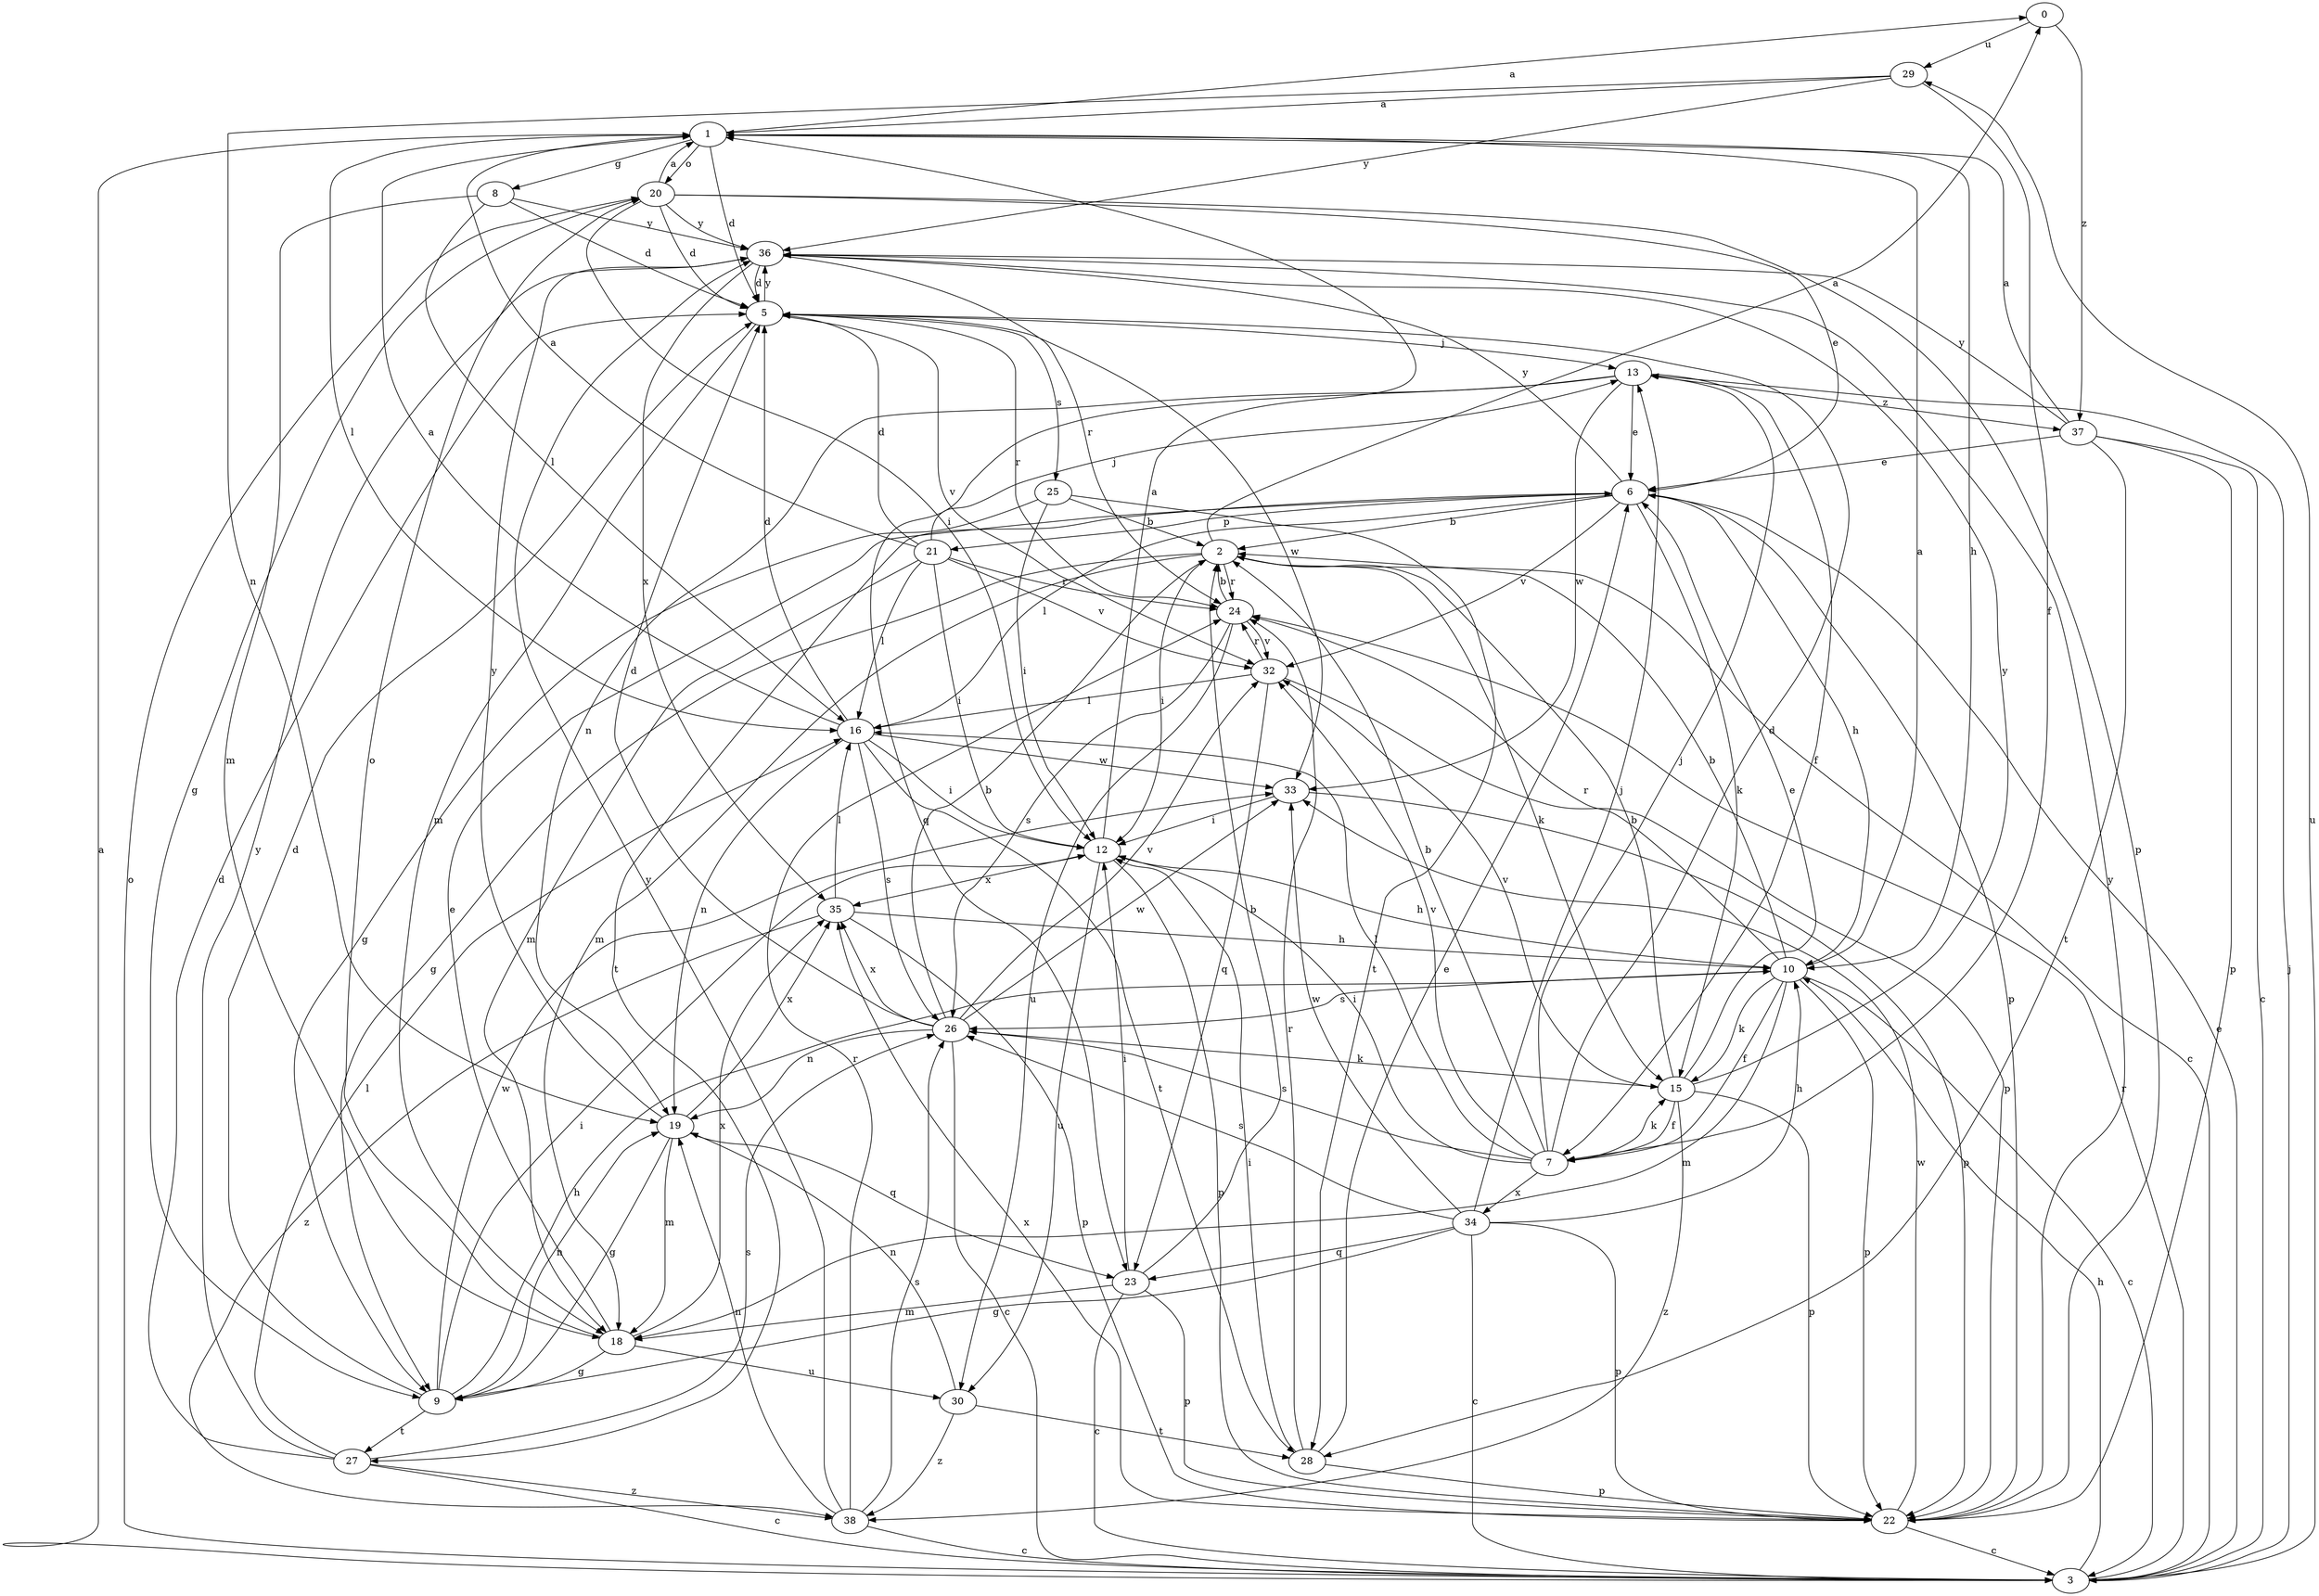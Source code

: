strict digraph  {
0;
1;
2;
3;
5;
6;
7;
8;
9;
10;
12;
13;
15;
16;
18;
19;
20;
21;
22;
23;
24;
25;
26;
27;
28;
29;
30;
32;
33;
34;
35;
36;
37;
38;
0 -> 29  [label=u];
0 -> 37  [label=z];
1 -> 0  [label=a];
1 -> 5  [label=d];
1 -> 8  [label=g];
1 -> 10  [label=h];
1 -> 16  [label=l];
1 -> 20  [label=o];
2 -> 0  [label=a];
2 -> 3  [label=c];
2 -> 9  [label=g];
2 -> 12  [label=i];
2 -> 15  [label=k];
2 -> 18  [label=m];
2 -> 24  [label=r];
3 -> 1  [label=a];
3 -> 6  [label=e];
3 -> 10  [label=h];
3 -> 13  [label=j];
3 -> 20  [label=o];
3 -> 24  [label=r];
3 -> 29  [label=u];
5 -> 13  [label=j];
5 -> 18  [label=m];
5 -> 24  [label=r];
5 -> 25  [label=s];
5 -> 32  [label=v];
5 -> 33  [label=w];
5 -> 36  [label=y];
6 -> 2  [label=b];
6 -> 10  [label=h];
6 -> 15  [label=k];
6 -> 16  [label=l];
6 -> 21  [label=p];
6 -> 22  [label=p];
6 -> 27  [label=t];
6 -> 32  [label=v];
6 -> 36  [label=y];
7 -> 2  [label=b];
7 -> 5  [label=d];
7 -> 12  [label=i];
7 -> 13  [label=j];
7 -> 15  [label=k];
7 -> 16  [label=l];
7 -> 26  [label=s];
7 -> 32  [label=v];
7 -> 34  [label=x];
8 -> 5  [label=d];
8 -> 16  [label=l];
8 -> 18  [label=m];
8 -> 36  [label=y];
9 -> 5  [label=d];
9 -> 10  [label=h];
9 -> 12  [label=i];
9 -> 19  [label=n];
9 -> 27  [label=t];
9 -> 33  [label=w];
10 -> 1  [label=a];
10 -> 2  [label=b];
10 -> 3  [label=c];
10 -> 7  [label=f];
10 -> 15  [label=k];
10 -> 18  [label=m];
10 -> 22  [label=p];
10 -> 24  [label=r];
10 -> 26  [label=s];
12 -> 1  [label=a];
12 -> 10  [label=h];
12 -> 22  [label=p];
12 -> 30  [label=u];
12 -> 35  [label=x];
13 -> 6  [label=e];
13 -> 7  [label=f];
13 -> 19  [label=n];
13 -> 23  [label=q];
13 -> 33  [label=w];
13 -> 37  [label=z];
15 -> 2  [label=b];
15 -> 6  [label=e];
15 -> 7  [label=f];
15 -> 22  [label=p];
15 -> 32  [label=v];
15 -> 36  [label=y];
15 -> 38  [label=z];
16 -> 1  [label=a];
16 -> 5  [label=d];
16 -> 12  [label=i];
16 -> 19  [label=n];
16 -> 26  [label=s];
16 -> 28  [label=t];
16 -> 33  [label=w];
18 -> 6  [label=e];
18 -> 9  [label=g];
18 -> 20  [label=o];
18 -> 30  [label=u];
18 -> 35  [label=x];
19 -> 9  [label=g];
19 -> 18  [label=m];
19 -> 23  [label=q];
19 -> 35  [label=x];
19 -> 36  [label=y];
20 -> 1  [label=a];
20 -> 5  [label=d];
20 -> 6  [label=e];
20 -> 9  [label=g];
20 -> 12  [label=i];
20 -> 22  [label=p];
20 -> 36  [label=y];
21 -> 1  [label=a];
21 -> 5  [label=d];
21 -> 12  [label=i];
21 -> 13  [label=j];
21 -> 16  [label=l];
21 -> 18  [label=m];
21 -> 24  [label=r];
21 -> 32  [label=v];
22 -> 3  [label=c];
22 -> 33  [label=w];
22 -> 35  [label=x];
22 -> 36  [label=y];
23 -> 2  [label=b];
23 -> 3  [label=c];
23 -> 12  [label=i];
23 -> 18  [label=m];
23 -> 22  [label=p];
24 -> 2  [label=b];
24 -> 26  [label=s];
24 -> 30  [label=u];
24 -> 32  [label=v];
25 -> 2  [label=b];
25 -> 9  [label=g];
25 -> 12  [label=i];
25 -> 28  [label=t];
26 -> 2  [label=b];
26 -> 3  [label=c];
26 -> 5  [label=d];
26 -> 15  [label=k];
26 -> 19  [label=n];
26 -> 32  [label=v];
26 -> 33  [label=w];
26 -> 35  [label=x];
27 -> 3  [label=c];
27 -> 5  [label=d];
27 -> 16  [label=l];
27 -> 26  [label=s];
27 -> 36  [label=y];
27 -> 38  [label=z];
28 -> 6  [label=e];
28 -> 12  [label=i];
28 -> 22  [label=p];
28 -> 24  [label=r];
29 -> 1  [label=a];
29 -> 7  [label=f];
29 -> 19  [label=n];
29 -> 36  [label=y];
30 -> 19  [label=n];
30 -> 28  [label=t];
30 -> 38  [label=z];
32 -> 16  [label=l];
32 -> 22  [label=p];
32 -> 23  [label=q];
32 -> 24  [label=r];
33 -> 12  [label=i];
33 -> 22  [label=p];
34 -> 3  [label=c];
34 -> 9  [label=g];
34 -> 10  [label=h];
34 -> 13  [label=j];
34 -> 22  [label=p];
34 -> 23  [label=q];
34 -> 26  [label=s];
34 -> 33  [label=w];
35 -> 10  [label=h];
35 -> 16  [label=l];
35 -> 22  [label=p];
35 -> 38  [label=z];
36 -> 5  [label=d];
36 -> 24  [label=r];
36 -> 35  [label=x];
37 -> 1  [label=a];
37 -> 3  [label=c];
37 -> 6  [label=e];
37 -> 22  [label=p];
37 -> 28  [label=t];
37 -> 36  [label=y];
38 -> 3  [label=c];
38 -> 19  [label=n];
38 -> 24  [label=r];
38 -> 26  [label=s];
38 -> 36  [label=y];
}
